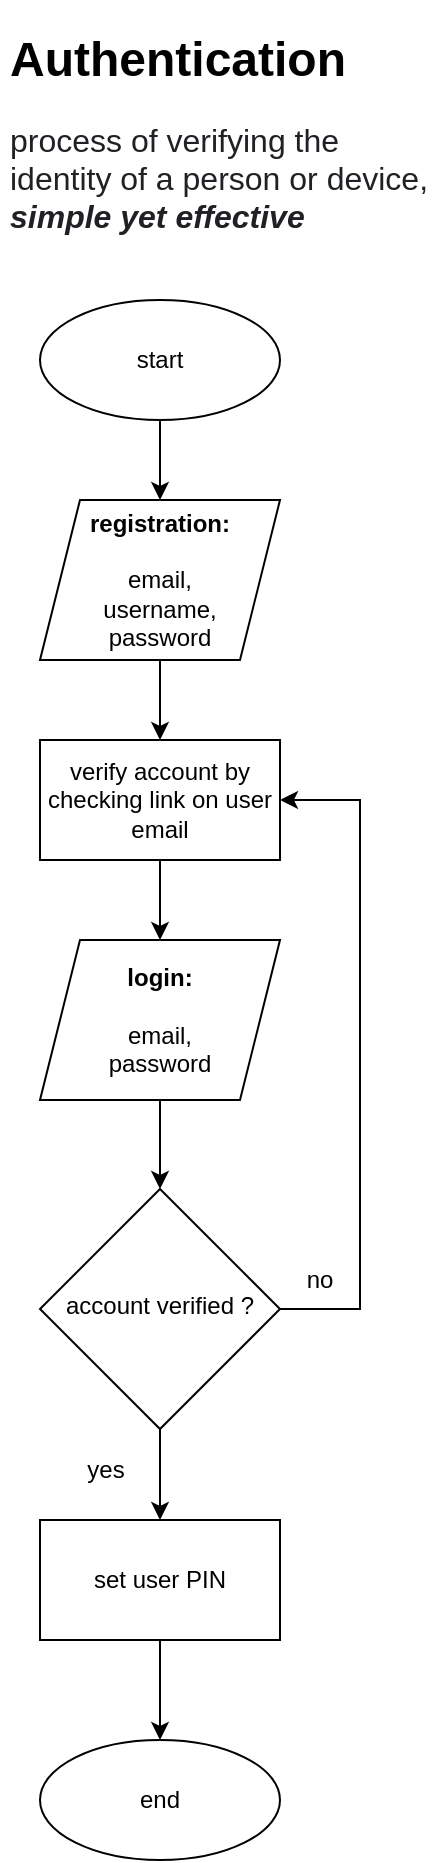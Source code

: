 <mxfile version="14.3.0" type="github" pages="2">
  <diagram id="C5RBs43oDa-KdzZeNtuy" name="Page-1">
    <mxGraphModel dx="1259" dy="562" grid="1" gridSize="10" guides="1" tooltips="1" connect="1" arrows="1" fold="1" page="1" pageScale="1" pageWidth="827" pageHeight="1169" math="0" shadow="0">
      <root>
        <mxCell id="WIyWlLk6GJQsqaUBKTNV-0" />
        <mxCell id="WIyWlLk6GJQsqaUBKTNV-1" parent="WIyWlLk6GJQsqaUBKTNV-0" />
        <mxCell id="YkOhw7yPYw7v9lZAAghe-53" value="" style="group" vertex="1" connectable="0" parent="WIyWlLk6GJQsqaUBKTNV-1">
          <mxGeometry x="40" y="40" width="220" height="920" as="geometry" />
        </mxCell>
        <mxCell id="YkOhw7yPYw7v9lZAAghe-25" value="&lt;h1&gt;Authentication&lt;/h1&gt;&lt;p&gt;&lt;span style=&quot;color: rgb(32 , 33 , 36) ; font-family: &amp;#34;arial&amp;#34; , sans-serif ; font-size: 16px ; background-color: rgb(255 , 255 , 255)&quot;&gt;process of verifying the identity of a person or device, &lt;b&gt;&lt;i&gt;simple yet effective&lt;/i&gt;&lt;/b&gt;&lt;/span&gt;&lt;br&gt;&lt;/p&gt;" style="text;html=1;strokeColor=none;fillColor=none;spacing=5;spacingTop=-20;whiteSpace=wrap;overflow=hidden;rounded=0;" vertex="1" parent="YkOhw7yPYw7v9lZAAghe-53">
          <mxGeometry width="220" height="120" as="geometry" />
        </mxCell>
        <mxCell id="YkOhw7yPYw7v9lZAAghe-52" value="" style="group" vertex="1" connectable="0" parent="YkOhw7yPYw7v9lZAAghe-53">
          <mxGeometry x="20" y="140" width="160" height="780" as="geometry" />
        </mxCell>
        <mxCell id="YkOhw7yPYw7v9lZAAghe-0" value="start" style="ellipse;whiteSpace=wrap;html=1;" vertex="1" parent="YkOhw7yPYw7v9lZAAghe-52">
          <mxGeometry width="120" height="60" as="geometry" />
        </mxCell>
        <mxCell id="YkOhw7yPYw7v9lZAAghe-3" value="&lt;b&gt;registration:&lt;br&gt;&lt;/b&gt;&lt;br&gt;email,&lt;br&gt;username,&lt;br&gt;password" style="shape=parallelogram;perimeter=parallelogramPerimeter;whiteSpace=wrap;html=1;fixedSize=1;" vertex="1" parent="YkOhw7yPYw7v9lZAAghe-52">
          <mxGeometry y="100" width="120" height="80" as="geometry" />
        </mxCell>
        <mxCell id="YkOhw7yPYw7v9lZAAghe-6" style="edgeStyle=orthogonalEdgeStyle;rounded=0;orthogonalLoop=1;jettySize=auto;html=1;exitX=0.5;exitY=1;exitDx=0;exitDy=0;entryX=0.5;entryY=0;entryDx=0;entryDy=0;" edge="1" parent="YkOhw7yPYw7v9lZAAghe-52" source="YkOhw7yPYw7v9lZAAghe-0" target="YkOhw7yPYw7v9lZAAghe-3">
          <mxGeometry as="geometry" />
        </mxCell>
        <mxCell id="YkOhw7yPYw7v9lZAAghe-4" value="account verified ?" style="rhombus;whiteSpace=wrap;html=1;shadow=0;fontFamily=Helvetica;fontSize=12;align=center;strokeWidth=1;spacing=6;spacingTop=-4;" vertex="1" parent="YkOhw7yPYw7v9lZAAghe-52">
          <mxGeometry y="444.5" width="120" height="120" as="geometry" />
        </mxCell>
        <mxCell id="YkOhw7yPYw7v9lZAAghe-17" style="edgeStyle=orthogonalEdgeStyle;rounded=0;orthogonalLoop=1;jettySize=auto;html=1;exitX=0.5;exitY=1;exitDx=0;exitDy=0;entryX=0.5;entryY=0;entryDx=0;entryDy=0;" edge="1" parent="YkOhw7yPYw7v9lZAAghe-52" source="YkOhw7yPYw7v9lZAAghe-5" target="YkOhw7yPYw7v9lZAAghe-4">
          <mxGeometry as="geometry" />
        </mxCell>
        <mxCell id="YkOhw7yPYw7v9lZAAghe-5" value="&lt;b&gt;login:&lt;br&gt;&lt;/b&gt;&lt;br&gt;email,&lt;br&gt;password" style="shape=parallelogram;perimeter=parallelogramPerimeter;whiteSpace=wrap;html=1;fixedSize=1;" vertex="1" parent="YkOhw7yPYw7v9lZAAghe-52">
          <mxGeometry y="320" width="120" height="80" as="geometry" />
        </mxCell>
        <mxCell id="YkOhw7yPYw7v9lZAAghe-10" value="end" style="ellipse;whiteSpace=wrap;html=1;" vertex="1" parent="YkOhw7yPYw7v9lZAAghe-52">
          <mxGeometry y="720" width="120" height="60" as="geometry" />
        </mxCell>
        <mxCell id="YkOhw7yPYw7v9lZAAghe-16" style="edgeStyle=orthogonalEdgeStyle;rounded=0;orthogonalLoop=1;jettySize=auto;html=1;exitX=0.5;exitY=1;exitDx=0;exitDy=0;entryX=0.5;entryY=0;entryDx=0;entryDy=0;" edge="1" parent="YkOhw7yPYw7v9lZAAghe-52" source="YkOhw7yPYw7v9lZAAghe-12" target="YkOhw7yPYw7v9lZAAghe-5">
          <mxGeometry as="geometry" />
        </mxCell>
        <mxCell id="YkOhw7yPYw7v9lZAAghe-12" value="verify account by checking link on user email" style="rounded=0;whiteSpace=wrap;html=1;" vertex="1" parent="YkOhw7yPYw7v9lZAAghe-52">
          <mxGeometry y="220" width="120" height="60" as="geometry" />
        </mxCell>
        <mxCell id="YkOhw7yPYw7v9lZAAghe-15" style="edgeStyle=orthogonalEdgeStyle;rounded=0;orthogonalLoop=1;jettySize=auto;html=1;exitX=0.5;exitY=1;exitDx=0;exitDy=0;entryX=0.5;entryY=0;entryDx=0;entryDy=0;" edge="1" parent="YkOhw7yPYw7v9lZAAghe-52" source="YkOhw7yPYw7v9lZAAghe-3" target="YkOhw7yPYw7v9lZAAghe-12">
          <mxGeometry as="geometry" />
        </mxCell>
        <mxCell id="YkOhw7yPYw7v9lZAAghe-14" style="edgeStyle=orthogonalEdgeStyle;rounded=0;orthogonalLoop=1;jettySize=auto;html=1;exitX=1;exitY=0.5;exitDx=0;exitDy=0;entryX=1;entryY=0.5;entryDx=0;entryDy=0;" edge="1" parent="YkOhw7yPYw7v9lZAAghe-52" source="YkOhw7yPYw7v9lZAAghe-4" target="YkOhw7yPYw7v9lZAAghe-12">
          <mxGeometry as="geometry">
            <Array as="points">
              <mxPoint x="160" y="505" />
              <mxPoint x="160" y="250" />
            </Array>
          </mxGeometry>
        </mxCell>
        <mxCell id="YkOhw7yPYw7v9lZAAghe-20" value="yes" style="text;html=1;strokeColor=none;fillColor=none;align=center;verticalAlign=middle;whiteSpace=wrap;rounded=0;" vertex="1" parent="YkOhw7yPYw7v9lZAAghe-52">
          <mxGeometry x="13" y="575" width="40" height="20" as="geometry" />
        </mxCell>
        <mxCell id="YkOhw7yPYw7v9lZAAghe-22" value="no" style="text;html=1;strokeColor=none;fillColor=none;align=center;verticalAlign=middle;whiteSpace=wrap;rounded=0;" vertex="1" parent="YkOhw7yPYw7v9lZAAghe-52">
          <mxGeometry x="120" y="480" width="40" height="20" as="geometry" />
        </mxCell>
        <mxCell id="YkOhw7yPYw7v9lZAAghe-51" style="edgeStyle=orthogonalEdgeStyle;rounded=0;orthogonalLoop=1;jettySize=auto;html=1;exitX=0.5;exitY=1;exitDx=0;exitDy=0;entryX=0.5;entryY=0;entryDx=0;entryDy=0;" edge="1" parent="YkOhw7yPYw7v9lZAAghe-52" source="YkOhw7yPYw7v9lZAAghe-48" target="YkOhw7yPYw7v9lZAAghe-10">
          <mxGeometry relative="1" as="geometry" />
        </mxCell>
        <mxCell id="YkOhw7yPYw7v9lZAAghe-48" value="set user PIN" style="rounded=0;whiteSpace=wrap;html=1;" vertex="1" parent="YkOhw7yPYw7v9lZAAghe-52">
          <mxGeometry y="610" width="120" height="60" as="geometry" />
        </mxCell>
        <mxCell id="YkOhw7yPYw7v9lZAAghe-50" style="edgeStyle=orthogonalEdgeStyle;rounded=0;orthogonalLoop=1;jettySize=auto;html=1;exitX=0.5;exitY=1;exitDx=0;exitDy=0;" edge="1" parent="YkOhw7yPYw7v9lZAAghe-52" source="YkOhw7yPYw7v9lZAAghe-4" target="YkOhw7yPYw7v9lZAAghe-48">
          <mxGeometry relative="1" as="geometry" />
        </mxCell>
      </root>
    </mxGraphModel>
  </diagram>
  <diagram id="nyFLzISlVJXbN4C1lTQ1" name="Page-2">
    <mxGraphModel dx="1049" dy="468" grid="1" gridSize="10" guides="1" tooltips="1" connect="1" arrows="1" fold="1" page="1" pageScale="1" pageWidth="827" pageHeight="1169" math="0" shadow="0">
      <root>
        <mxCell id="0xrPqLrZVZDYOh9REc_U-0" />
        <mxCell id="0xrPqLrZVZDYOh9REc_U-1" parent="0xrPqLrZVZDYOh9REc_U-0" />
        <mxCell id="H7MSNQyrgr7WxgBgYehp-26" style="edgeStyle=orthogonalEdgeStyle;rounded=0;orthogonalLoop=1;jettySize=auto;html=1;exitX=0.5;exitY=1;exitDx=0;exitDy=0;" edge="1" parent="0xrPqLrZVZDYOh9REc_U-1" source="H7MSNQyrgr7WxgBgYehp-0" target="H7MSNQyrgr7WxgBgYehp-6">
          <mxGeometry relative="1" as="geometry" />
        </mxCell>
        <mxCell id="H7MSNQyrgr7WxgBgYehp-0" value="start" style="ellipse;whiteSpace=wrap;html=1;" vertex="1" parent="0xrPqLrZVZDYOh9REc_U-1">
          <mxGeometry x="360" y="160" width="120" height="60" as="geometry" />
        </mxCell>
        <mxCell id="H7MSNQyrgr7WxgBgYehp-1" value="end" style="ellipse;whiteSpace=wrap;html=1;" vertex="1" parent="0xrPqLrZVZDYOh9REc_U-1">
          <mxGeometry x="360" y="1060" width="120" height="60" as="geometry" />
        </mxCell>
        <mxCell id="H7MSNQyrgr7WxgBgYehp-2" style="edgeStyle=orthogonalEdgeStyle;rounded=0;orthogonalLoop=1;jettySize=auto;html=1;exitX=0.5;exitY=1;exitDx=0;exitDy=0;entryX=0.5;entryY=0;entryDx=0;entryDy=0;" edge="1" parent="0xrPqLrZVZDYOh9REc_U-1" source="H7MSNQyrgr7WxgBgYehp-4" target="H7MSNQyrgr7WxgBgYehp-15">
          <mxGeometry relative="1" as="geometry" />
        </mxCell>
        <mxCell id="H7MSNQyrgr7WxgBgYehp-3" style="edgeStyle=orthogonalEdgeStyle;rounded=0;orthogonalLoop=1;jettySize=auto;html=1;exitX=0.5;exitY=1;exitDx=0;exitDy=0;" edge="1" parent="0xrPqLrZVZDYOh9REc_U-1" source="H7MSNQyrgr7WxgBgYehp-4" target="H7MSNQyrgr7WxgBgYehp-16">
          <mxGeometry relative="1" as="geometry" />
        </mxCell>
        <mxCell id="H7MSNQyrgr7WxgBgYehp-31" style="edgeStyle=orthogonalEdgeStyle;rounded=0;orthogonalLoop=1;jettySize=auto;html=1;exitX=0.5;exitY=1;exitDx=0;exitDy=0;" edge="1" parent="0xrPqLrZVZDYOh9REc_U-1" source="H7MSNQyrgr7WxgBgYehp-4" target="H7MSNQyrgr7WxgBgYehp-30">
          <mxGeometry relative="1" as="geometry" />
        </mxCell>
        <mxCell id="H7MSNQyrgr7WxgBgYehp-4" value="Transfer menu" style="rounded=0;whiteSpace=wrap;html=1;" vertex="1" parent="0xrPqLrZVZDYOh9REc_U-1">
          <mxGeometry x="330" y="400" width="180" height="60" as="geometry" />
        </mxCell>
        <mxCell id="H7MSNQyrgr7WxgBgYehp-5" value="&lt;h1&gt;Transaction&lt;/h1&gt;&lt;p&gt;&lt;font color=&quot;#202124&quot; face=&quot;arial, sans-serif&quot;&gt;&lt;span style=&quot;font-size: 16px ; background-color: rgb(255 , 255 , 255)&quot;&gt;the reason why people should use our app&lt;/span&gt;&lt;/font&gt;&lt;/p&gt;&lt;p&gt;&lt;b style=&quot;color: rgb(32 , 33 , 36) ; font-family: &amp;#34;arial&amp;#34; , sans-serif ; font-size: 16px&quot;&gt;fast, secure, and recorded&lt;/b&gt;&lt;/p&gt;" style="text;html=1;strokeColor=none;fillColor=none;spacing=5;spacingTop=-20;whiteSpace=wrap;overflow=hidden;rounded=0;align=center;" vertex="1" parent="0xrPqLrZVZDYOh9REc_U-1">
          <mxGeometry x="204" y="10" width="420" height="120" as="geometry" />
        </mxCell>
        <mxCell id="H7MSNQyrgr7WxgBgYehp-27" style="edgeStyle=orthogonalEdgeStyle;rounded=0;orthogonalLoop=1;jettySize=auto;html=1;exitX=0.5;exitY=1;exitDx=0;exitDy=0;" edge="1" parent="0xrPqLrZVZDYOh9REc_U-1" source="H7MSNQyrgr7WxgBgYehp-6" target="H7MSNQyrgr7WxgBgYehp-4">
          <mxGeometry relative="1" as="geometry" />
        </mxCell>
        <mxCell id="H7MSNQyrgr7WxgBgYehp-6" value="Login" style="rounded=0;whiteSpace=wrap;html=1;" vertex="1" parent="0xrPqLrZVZDYOh9REc_U-1">
          <mxGeometry x="360" y="280" width="120" height="60" as="geometry" />
        </mxCell>
        <mxCell id="H7MSNQyrgr7WxgBgYehp-7" style="edgeStyle=orthogonalEdgeStyle;rounded=0;orthogonalLoop=1;jettySize=auto;html=1;exitX=0.5;exitY=1;exitDx=0;exitDy=0;entryX=0.5;entryY=0;entryDx=0;entryDy=0;" edge="1" parent="0xrPqLrZVZDYOh9REc_U-1" source="H7MSNQyrgr7WxgBgYehp-8" target="H7MSNQyrgr7WxgBgYehp-11">
          <mxGeometry relative="1" as="geometry" />
        </mxCell>
        <mxCell id="H7MSNQyrgr7WxgBgYehp-8" value="&lt;b&gt;transfer:&lt;br&gt;&lt;/b&gt;&lt;br&gt;username,&lt;br&gt;amount,&lt;br&gt;date&amp;amp;time,&lt;br&gt;notes,&lt;br&gt;pin" style="shape=parallelogram;perimeter=parallelogramPerimeter;whiteSpace=wrap;html=1;fixedSize=1;" vertex="1" parent="0xrPqLrZVZDYOh9REc_U-1">
          <mxGeometry x="119" y="630" width="119" height="100" as="geometry" />
        </mxCell>
        <mxCell id="H7MSNQyrgr7WxgBgYehp-10" style="edgeStyle=orthogonalEdgeStyle;rounded=0;orthogonalLoop=1;jettySize=auto;html=1;exitX=0.5;exitY=1;exitDx=0;exitDy=0;entryX=0.5;entryY=0;entryDx=0;entryDy=0;" edge="1" parent="0xrPqLrZVZDYOh9REc_U-1" source="H7MSNQyrgr7WxgBgYehp-11" target="H7MSNQyrgr7WxgBgYehp-13">
          <mxGeometry relative="1" as="geometry" />
        </mxCell>
        <mxCell id="H7MSNQyrgr7WxgBgYehp-25" style="edgeStyle=orthogonalEdgeStyle;rounded=0;orthogonalLoop=1;jettySize=auto;html=1;exitX=0;exitY=0.5;exitDx=0;exitDy=0;entryX=0;entryY=0.5;entryDx=0;entryDy=0;" edge="1" parent="0xrPqLrZVZDYOh9REc_U-1" source="H7MSNQyrgr7WxgBgYehp-11" target="H7MSNQyrgr7WxgBgYehp-15">
          <mxGeometry relative="1" as="geometry">
            <Array as="points">
              <mxPoint x="80" y="840" />
              <mxPoint x="80" y="550" />
            </Array>
          </mxGeometry>
        </mxCell>
        <mxCell id="H7MSNQyrgr7WxgBgYehp-11" value="user PIN match ?" style="rhombus;whiteSpace=wrap;html=1;shadow=0;fontFamily=Helvetica;fontSize=12;align=center;strokeWidth=1;spacing=6;spacingTop=-4;" vertex="1" parent="0xrPqLrZVZDYOh9REc_U-1">
          <mxGeometry x="118" y="780" width="120" height="120" as="geometry" />
        </mxCell>
        <mxCell id="H7MSNQyrgr7WxgBgYehp-12" style="edgeStyle=orthogonalEdgeStyle;rounded=0;orthogonalLoop=1;jettySize=auto;html=1;exitX=0.5;exitY=1;exitDx=0;exitDy=0;entryX=0.5;entryY=0;entryDx=0;entryDy=0;" edge="1" parent="0xrPqLrZVZDYOh9REc_U-1" source="H7MSNQyrgr7WxgBgYehp-13" target="H7MSNQyrgr7WxgBgYehp-1">
          <mxGeometry relative="1" as="geometry">
            <Array as="points">
              <mxPoint x="225" y="1030" />
              <mxPoint x="420" y="1030" />
            </Array>
          </mxGeometry>
        </mxCell>
        <mxCell id="H7MSNQyrgr7WxgBgYehp-13" value="&lt;b&gt;transfer success !&lt;/b&gt;" style="shape=parallelogram;perimeter=parallelogramPerimeter;whiteSpace=wrap;html=1;fixedSize=1;" vertex="1" parent="0xrPqLrZVZDYOh9REc_U-1">
          <mxGeometry x="100" y="950" width="156" height="60" as="geometry" />
        </mxCell>
        <mxCell id="H7MSNQyrgr7WxgBgYehp-14" style="edgeStyle=orthogonalEdgeStyle;rounded=0;orthogonalLoop=1;jettySize=auto;html=1;exitX=0.5;exitY=1;exitDx=0;exitDy=0;entryX=0.5;entryY=0;entryDx=0;entryDy=0;" edge="1" parent="0xrPqLrZVZDYOh9REc_U-1" source="H7MSNQyrgr7WxgBgYehp-15" target="H7MSNQyrgr7WxgBgYehp-8">
          <mxGeometry relative="1" as="geometry" />
        </mxCell>
        <mxCell id="H7MSNQyrgr7WxgBgYehp-15" value="&lt;b&gt;Transfer&lt;/b&gt;" style="rounded=0;whiteSpace=wrap;html=1;" vertex="1" parent="0xrPqLrZVZDYOh9REc_U-1">
          <mxGeometry x="119" y="520" width="120" height="60" as="geometry" />
        </mxCell>
        <mxCell id="H7MSNQyrgr7WxgBgYehp-21" style="edgeStyle=orthogonalEdgeStyle;rounded=0;orthogonalLoop=1;jettySize=auto;html=1;exitX=0.5;exitY=1;exitDx=0;exitDy=0;" edge="1" parent="0xrPqLrZVZDYOh9REc_U-1" source="H7MSNQyrgr7WxgBgYehp-16" target="H7MSNQyrgr7WxgBgYehp-17">
          <mxGeometry relative="1" as="geometry" />
        </mxCell>
        <mxCell id="H7MSNQyrgr7WxgBgYehp-16" value="&lt;b&gt;Top Up&lt;/b&gt;" style="rounded=0;whiteSpace=wrap;html=1;" vertex="1" parent="0xrPqLrZVZDYOh9REc_U-1">
          <mxGeometry x="360" y="520" width="120" height="60" as="geometry" />
        </mxCell>
        <mxCell id="H7MSNQyrgr7WxgBgYehp-22" style="edgeStyle=orthogonalEdgeStyle;rounded=0;orthogonalLoop=1;jettySize=auto;html=1;exitX=0.5;exitY=1;exitDx=0;exitDy=0;" edge="1" parent="0xrPqLrZVZDYOh9REc_U-1" source="H7MSNQyrgr7WxgBgYehp-17" target="H7MSNQyrgr7WxgBgYehp-18">
          <mxGeometry relative="1" as="geometry" />
        </mxCell>
        <mxCell id="H7MSNQyrgr7WxgBgYehp-17" value="&lt;b&gt;find nearest ATM or E-Banking&lt;/b&gt;" style="rounded=0;whiteSpace=wrap;html=1;" vertex="1" parent="0xrPqLrZVZDYOh9REc_U-1">
          <mxGeometry x="320" y="650" width="200" height="60" as="geometry" />
        </mxCell>
        <mxCell id="H7MSNQyrgr7WxgBgYehp-23" style="edgeStyle=orthogonalEdgeStyle;rounded=0;orthogonalLoop=1;jettySize=auto;html=1;exitX=0.5;exitY=1;exitDx=0;exitDy=0;" edge="1" parent="0xrPqLrZVZDYOh9REc_U-1" source="H7MSNQyrgr7WxgBgYehp-18" target="H7MSNQyrgr7WxgBgYehp-20">
          <mxGeometry relative="1" as="geometry" />
        </mxCell>
        <mxCell id="H7MSNQyrgr7WxgBgYehp-18" value="&lt;b&gt;choose our virtual account number&lt;/b&gt;" style="rounded=0;whiteSpace=wrap;html=1;" vertex="1" parent="0xrPqLrZVZDYOh9REc_U-1">
          <mxGeometry x="320" y="810" width="200" height="60" as="geometry" />
        </mxCell>
        <mxCell id="H7MSNQyrgr7WxgBgYehp-29" style="edgeStyle=orthogonalEdgeStyle;rounded=0;orthogonalLoop=1;jettySize=auto;html=1;entryX=0.5;entryY=0;entryDx=0;entryDy=0;" edge="1" parent="0xrPqLrZVZDYOh9REc_U-1" source="H7MSNQyrgr7WxgBgYehp-20" target="H7MSNQyrgr7WxgBgYehp-1">
          <mxGeometry relative="1" as="geometry" />
        </mxCell>
        <mxCell id="H7MSNQyrgr7WxgBgYehp-20" value="&lt;b&gt;press transfer and wait&lt;/b&gt;" style="rounded=0;whiteSpace=wrap;html=1;" vertex="1" parent="0xrPqLrZVZDYOh9REc_U-1">
          <mxGeometry x="320" y="950" width="200" height="60" as="geometry" />
        </mxCell>
        <mxCell id="H7MSNQyrgr7WxgBgYehp-36" style="edgeStyle=orthogonalEdgeStyle;rounded=0;orthogonalLoop=1;jettySize=auto;html=1;exitX=0.5;exitY=1;exitDx=0;exitDy=0;" edge="1" parent="0xrPqLrZVZDYOh9REc_U-1" source="H7MSNQyrgr7WxgBgYehp-30" target="H7MSNQyrgr7WxgBgYehp-32">
          <mxGeometry relative="1" as="geometry" />
        </mxCell>
        <mxCell id="H7MSNQyrgr7WxgBgYehp-30" value="&lt;b&gt;Transaction History&lt;/b&gt;" style="rounded=0;whiteSpace=wrap;html=1;" vertex="1" parent="0xrPqLrZVZDYOh9REc_U-1">
          <mxGeometry x="600" y="520" width="120" height="60" as="geometry" />
        </mxCell>
        <mxCell id="H7MSNQyrgr7WxgBgYehp-37" style="edgeStyle=orthogonalEdgeStyle;rounded=0;orthogonalLoop=1;jettySize=auto;html=1;exitX=0.5;exitY=1;exitDx=0;exitDy=0;" edge="1" parent="0xrPqLrZVZDYOh9REc_U-1" source="H7MSNQyrgr7WxgBgYehp-32" target="H7MSNQyrgr7WxgBgYehp-33">
          <mxGeometry relative="1" as="geometry" />
        </mxCell>
        <mxCell id="H7MSNQyrgr7WxgBgYehp-32" value="&lt;b&gt;access transaction history menu&lt;/b&gt;" style="rounded=0;whiteSpace=wrap;html=1;" vertex="1" parent="0xrPqLrZVZDYOh9REc_U-1">
          <mxGeometry x="560" y="730" width="200" height="60" as="geometry" />
        </mxCell>
        <mxCell id="H7MSNQyrgr7WxgBgYehp-38" style="edgeStyle=orthogonalEdgeStyle;rounded=0;orthogonalLoop=1;jettySize=auto;html=1;exitX=0.5;exitY=1;exitDx=0;exitDy=0;" edge="1" parent="0xrPqLrZVZDYOh9REc_U-1" source="H7MSNQyrgr7WxgBgYehp-33" target="H7MSNQyrgr7WxgBgYehp-1">
          <mxGeometry relative="1" as="geometry">
            <Array as="points">
              <mxPoint x="660" y="1030" />
              <mxPoint x="420" y="1030" />
            </Array>
          </mxGeometry>
        </mxCell>
        <mxCell id="H7MSNQyrgr7WxgBgYehp-33" value="&lt;b&gt;list of user&lt;br&gt;transactional history&lt;/b&gt;" style="shape=parallelogram;perimeter=parallelogramPerimeter;whiteSpace=wrap;html=1;fixedSize=1;" vertex="1" parent="0xrPqLrZVZDYOh9REc_U-1">
          <mxGeometry x="580" y="950" width="160" height="60" as="geometry" />
        </mxCell>
      </root>
    </mxGraphModel>
  </diagram>
</mxfile>
